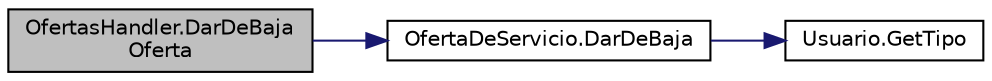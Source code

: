 digraph "OfertasHandler.DarDeBajaOferta"
{
 // INTERACTIVE_SVG=YES
 // LATEX_PDF_SIZE
  edge [fontname="Helvetica",fontsize="10",labelfontname="Helvetica",labelfontsize="10"];
  node [fontname="Helvetica",fontsize="10",shape=record];
  rankdir="LR";
  Node1 [label="OfertasHandler.DarDeBaja\lOferta",height=0.2,width=0.4,color="black", fillcolor="grey75", style="filled", fontcolor="black",tooltip="Método para dar de baja una OfertaDeServicio"];
  Node1 -> Node2 [color="midnightblue",fontsize="10",style="solid",fontname="Helvetica"];
  Node2 [label="OfertaDeServicio.DarDeBaja",height=0.2,width=0.4,color="black", fillcolor="white", style="filled",URL="$classOfertaDeServicio.html#aaca8dc149dd2c0bcd2ab4c70aa592486",tooltip="Método para dar de baja un Usuario"];
  Node2 -> Node3 [color="midnightblue",fontsize="10",style="solid",fontname="Helvetica"];
  Node3 [label="Usuario.GetTipo",height=0.2,width=0.4,color="black", fillcolor="white", style="filled",URL="$classUsuario.html#aa70b73e1281e3dd34903a37fc426108f",tooltip="Checkea que tipo de usuario es, puede ser Administrador, Trabajador o Empleador"];
}
